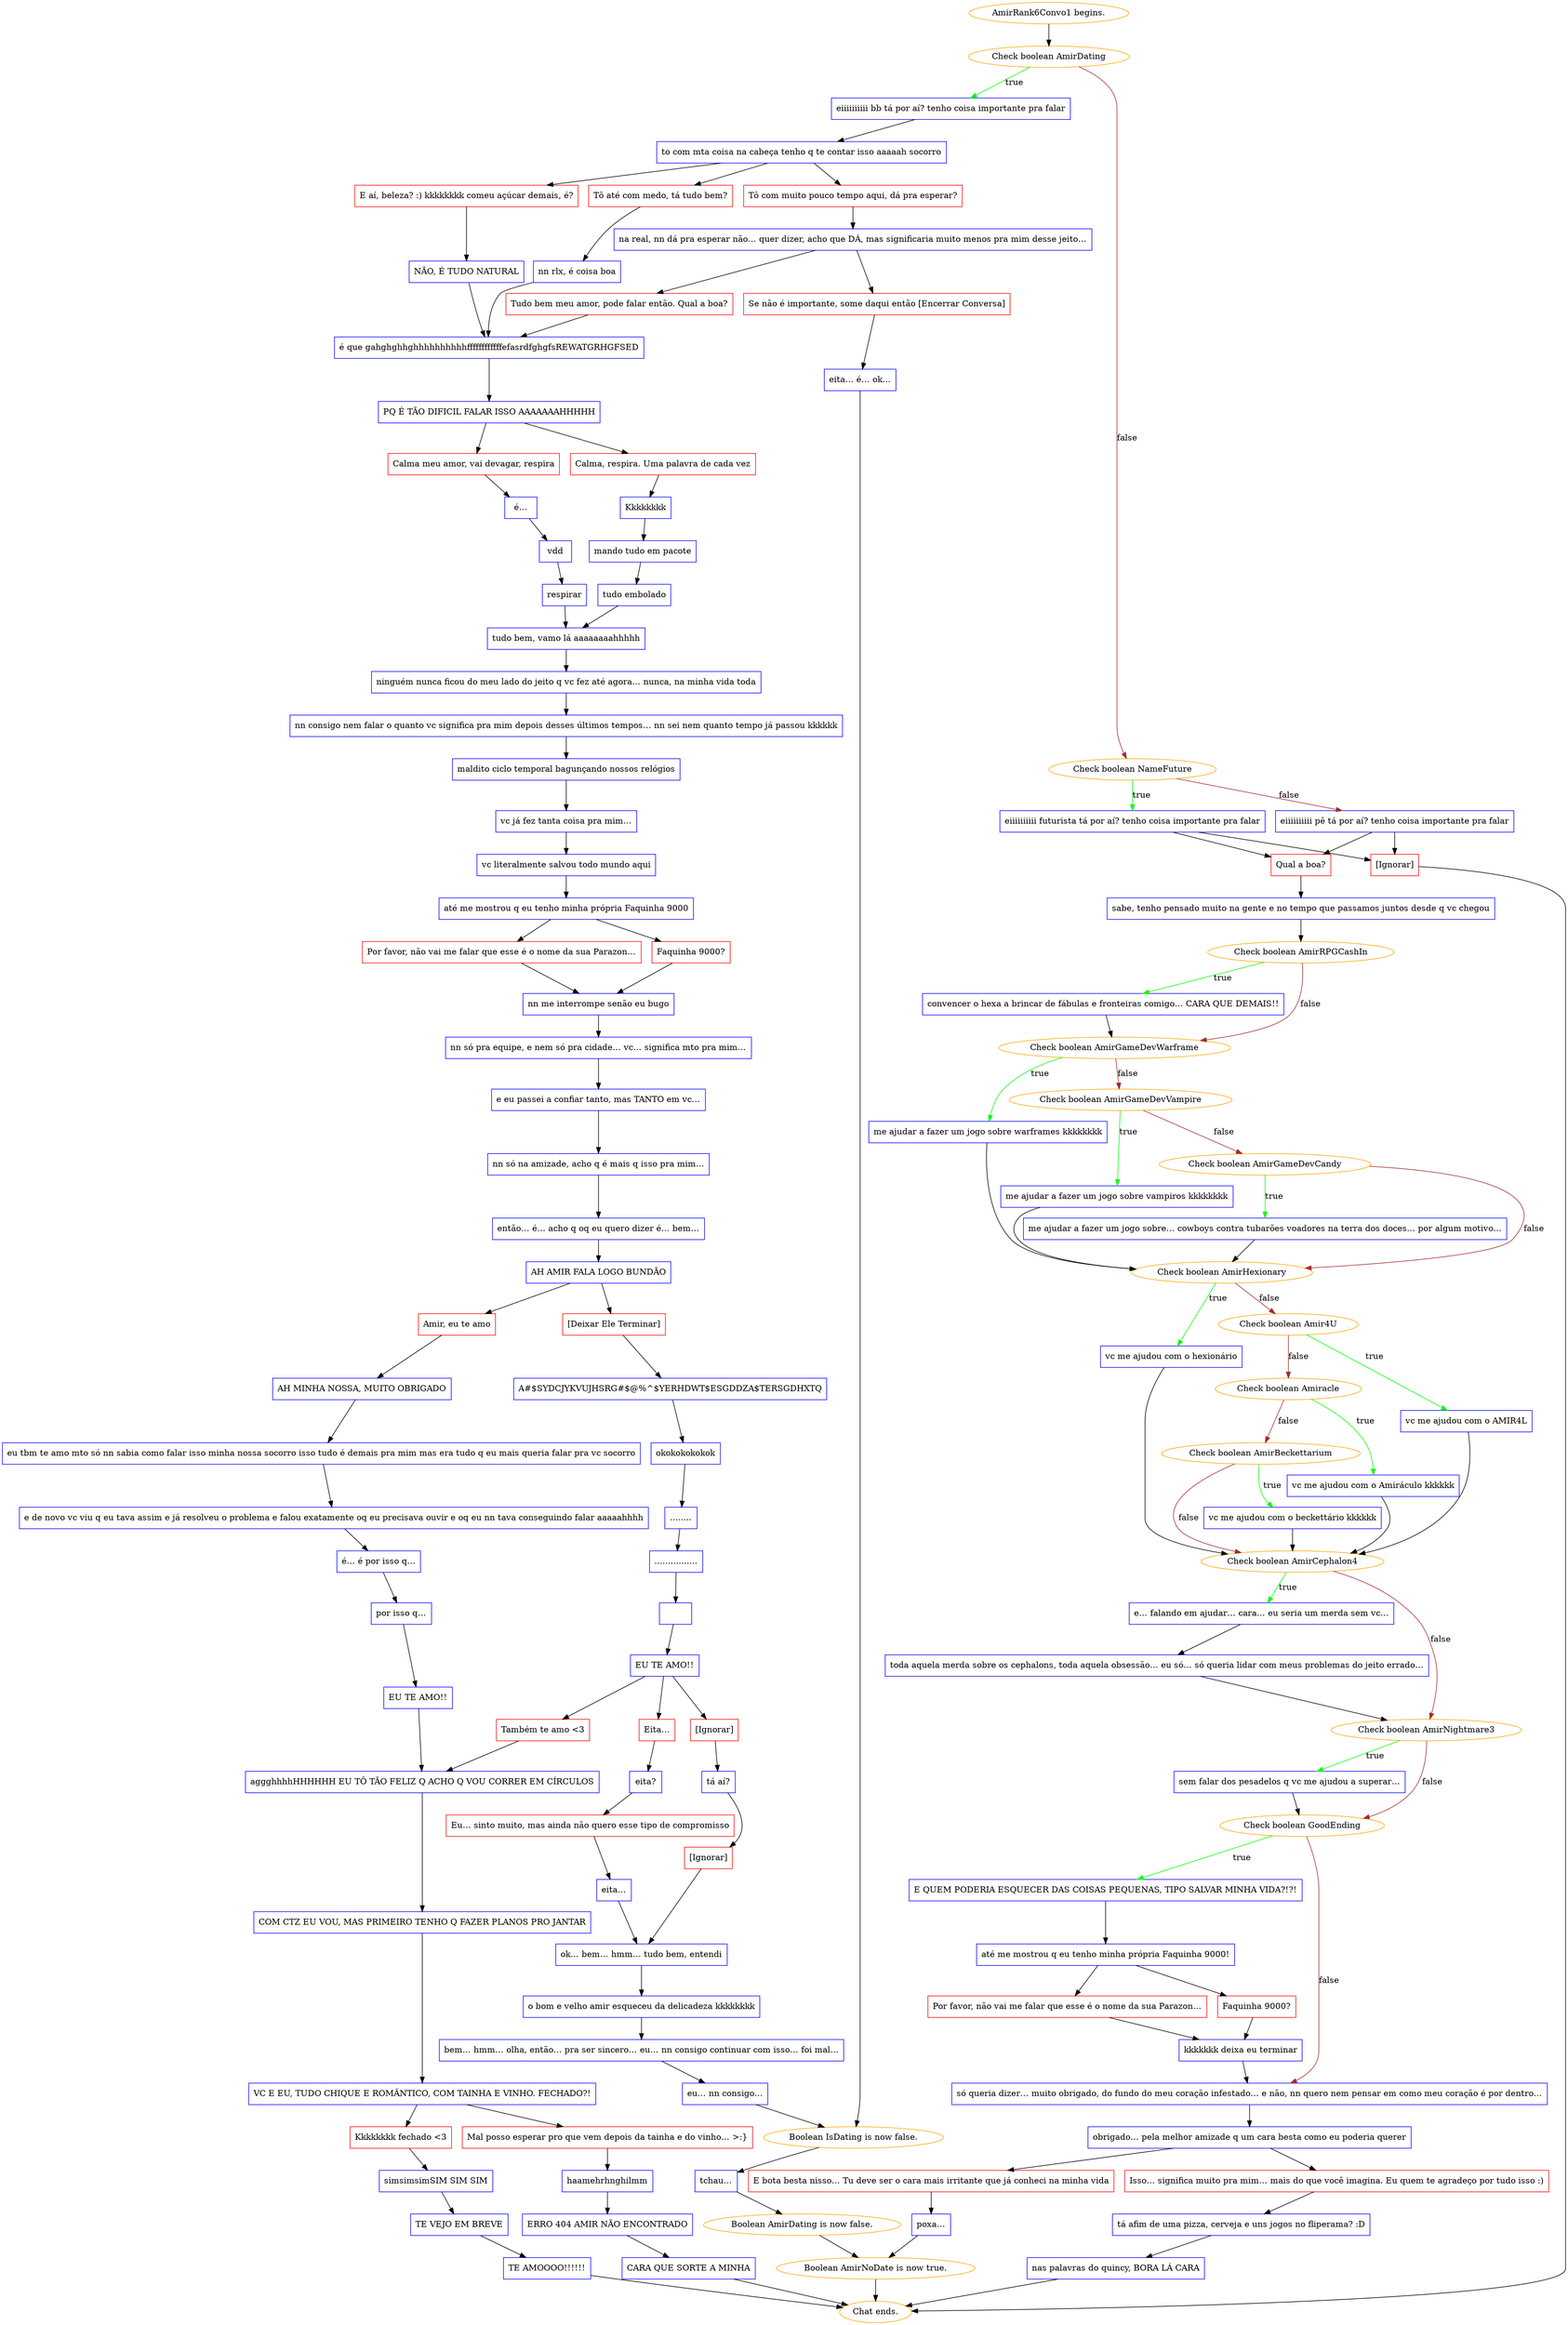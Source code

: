 digraph {
	"AmirRank6Convo1 begins." [color=orange];
		"AmirRank6Convo1 begins." -> j790010462;
	j790010462 [label="Check boolean AmirDating",color=orange];
		j790010462 -> j666886805 [label=true,color=green];
		j790010462 -> j4292522466 [label=false,color=brown];
	j666886805 [label="eiiiiiiiiii bb tá por aí? tenho coisa importante pra falar",shape=box,color=blue];
		j666886805 -> j2890688428;
	j4292522466 [label="Check boolean NameFuture",color=orange];
		j4292522466 -> j3766554479 [label=true,color=green];
		j4292522466 -> j1536675541 [label=false,color=brown];
	j2890688428 [label="to com mta coisa na cabeça tenho q te contar isso aaaaah socorro",shape=box,color=blue];
		j2890688428 -> j3329752734;
		j2890688428 -> j1602696068;
		j2890688428 -> j649562680;
	j3766554479 [label="eiiiiiiiiii futurista tá por aí? tenho coisa importante pra falar",shape=box,color=blue];
		j3766554479 -> j825194487;
		j3766554479 -> j1678137900;
	j1536675541 [label="eiiiiiiiiii pê tá por aí? tenho coisa importante pra falar",shape=box,color=blue];
		j1536675541 -> j825194487;
		j1536675541 -> j1678137900;
	j3329752734 [label="E aí, beleza? :) kkkkkkkk comeu açúcar demais, é?",shape=box,color=red];
		j3329752734 -> j2645283761;
	j1602696068 [label="Tô até com medo, tá tudo bem?",shape=box,color=red];
		j1602696068 -> j3933599715;
	j649562680 [label="Tô com muito pouco tempo aqui, dá pra esperar?",shape=box,color=red];
		j649562680 -> j3599367815;
	j825194487 [label="Qual a boa?",shape=box,color=red];
		j825194487 -> j3886156369;
	j1678137900 [label="[Ignorar]",shape=box,color=red];
		j1678137900 -> "Chat ends.";
	j2645283761 [label="NÃO, É TUDO NATURAL",shape=box,color=blue];
		j2645283761 -> j107775033;
	j3933599715 [label="nn rlx, é coisa boa",shape=box,color=blue];
		j3933599715 -> j107775033;
	j3599367815 [label="na real, nn dá pra esperar não… quer dizer, acho que DÁ, mas significaria muito menos pra mim desse jeito…",shape=box,color=blue];
		j3599367815 -> j2043461182;
		j3599367815 -> j3039590089;
	j3886156369 [label="sabe, tenho pensado muito na gente e no tempo que passamos juntos desde q vc chegou",shape=box,color=blue];
		j3886156369 -> j3826784422;
	"Chat ends." [color=orange];
	j107775033 [label="é que gahghghhghhhhhhhhhhffffffffffffefasrdfghgfsREWATGRHGFSED",shape=box,color=blue];
		j107775033 -> j834348341;
	j2043461182 [label="Tudo bem meu amor, pode falar então. Qual a boa?",shape=box,color=red];
		j2043461182 -> j107775033;
	j3039590089 [label="Se não é importante, some daqui então [Encerrar Conversa]",shape=box,color=red];
		j3039590089 -> j3773571812;
	j3826784422 [label="Check boolean AmirRPGCashIn",color=orange];
		j3826784422 -> j4166215619 [label=true,color=green];
		j3826784422 -> j2297868336 [label=false,color=brown];
	j834348341 [label="PQ É TÃO DIFICIL FALAR ISSO AAAAAAAHHHHH",shape=box,color=blue];
		j834348341 -> j735907133;
		j834348341 -> j264376004;
	j3773571812 [label="eita… é… ok…",shape=box,color=blue];
		j3773571812 -> j299867604;
	j4166215619 [label="convencer o hexa a brincar de fábulas e fronteiras comigo… CARA QUE DEMAIS!!",shape=box,color=blue];
		j4166215619 -> j2297868336;
	j2297868336 [label="Check boolean AmirGameDevWarframe",color=orange];
		j2297868336 -> j2045263242 [label=true,color=green];
		j2297868336 -> j3506259166 [label=false,color=brown];
	j735907133 [label="Calma meu amor, vai devagar, respira",shape=box,color=red];
		j735907133 -> j946099431;
	j264376004 [label="Calma, respira. Uma palavra de cada vez",shape=box,color=red];
		j264376004 -> j2577787202;
	j299867604 [label="Boolean IsDating is now false.",color=orange];
		j299867604 -> j287107728;
	j2045263242 [label="me ajudar a fazer um jogo sobre warframes kkkkkkkk",shape=box,color=blue];
		j2045263242 -> j3646133356;
	j3506259166 [label="Check boolean AmirGameDevVampire",color=orange];
		j3506259166 -> j781669144 [label=true,color=green];
		j3506259166 -> j1286003093 [label=false,color=brown];
	j946099431 [label="é…",shape=box,color=blue];
		j946099431 -> j1865277649;
	j2577787202 [label="Kkkkkkkk",shape=box,color=blue];
		j2577787202 -> j1231084133;
	j287107728 [label="tchau…",shape=box,color=blue];
		j287107728 -> j911677755;
	j3646133356 [label="Check boolean AmirHexionary",color=orange];
		j3646133356 -> j1573263655 [label=true,color=green];
		j3646133356 -> j3967894332 [label=false,color=brown];
	j781669144 [label="me ajudar a fazer um jogo sobre vampiros kkkkkkkk",shape=box,color=blue];
		j781669144 -> j3646133356;
	j1286003093 [label="Check boolean AmirGameDevCandy",color=orange];
		j1286003093 -> j1203012041 [label=true,color=green];
		j1286003093 -> j3646133356 [label=false,color=brown];
	j1865277649 [label="vdd",shape=box,color=blue];
		j1865277649 -> j364758337;
	j1231084133 [label="mando tudo em pacote",shape=box,color=blue];
		j1231084133 -> j1212598624;
	j911677755 [label="Boolean AmirDating is now false.",color=orange];
		j911677755 -> j1438323710;
	j1573263655 [label="vc me ajudou com o hexionário",shape=box,color=blue];
		j1573263655 -> j3587826111;
	j3967894332 [label="Check boolean Amir4U",color=orange];
		j3967894332 -> j1433184571 [label=true,color=green];
		j3967894332 -> j3456698547 [label=false,color=brown];
	j1203012041 [label="me ajudar a fazer um jogo sobre… cowboys contra tubarões voadores na terra dos doces… por algum motivo…",shape=box,color=blue];
		j1203012041 -> j3646133356;
	j364758337 [label="respirar",shape=box,color=blue];
		j364758337 -> j520419086;
	j1212598624 [label="tudo embolado",shape=box,color=blue];
		j1212598624 -> j520419086;
	j1438323710 [label="Boolean AmirNoDate is now true.",color=orange];
		j1438323710 -> "Chat ends.";
	j3587826111 [label="Check boolean AmirCephalon4",color=orange];
		j3587826111 -> j137280347 [label=true,color=green];
		j3587826111 -> j181140992 [label=false,color=brown];
	j1433184571 [label="vc me ajudou com o AMIR4L",shape=box,color=blue];
		j1433184571 -> j3587826111;
	j3456698547 [label="Check boolean Amiracle",color=orange];
		j3456698547 -> j75932021 [label=true,color=green];
		j3456698547 -> j3662880471 [label=false,color=brown];
	j520419086 [label="tudo bem, vamo lá aaaaaaaahhhhh",shape=box,color=blue];
		j520419086 -> j1404291346;
	j137280347 [label="e… falando em ajudar… cara… eu seria um merda sem vc…",shape=box,color=blue];
		j137280347 -> j3830790079;
	j181140992 [label="Check boolean AmirNightmare3",color=orange];
		j181140992 -> j2644501623 [label=true,color=green];
		j181140992 -> j2311468738 [label=false,color=brown];
	j75932021 [label="vc me ajudou com o Amiráculo kkkkkk",shape=box,color=blue];
		j75932021 -> j3587826111;
	j3662880471 [label="Check boolean AmirBeckettarium",color=orange];
		j3662880471 -> j3564916692 [label=true,color=green];
		j3662880471 -> j3587826111 [label=false,color=brown];
	j1404291346 [label="ninguém nunca ficou do meu lado do jeito q vc fez até agora… nunca, na minha vida toda",shape=box,color=blue];
		j1404291346 -> j3660249348;
	j3830790079 [label="toda aquela merda sobre os cephalons, toda aquela obsessão… eu só… só queria lidar com meus problemas do jeito errado…",shape=box,color=blue];
		j3830790079 -> j181140992;
	j2644501623 [label="sem falar dos pesadelos q vc me ajudou a superar…",shape=box,color=blue];
		j2644501623 -> j2311468738;
	j2311468738 [label="Check boolean GoodEnding",color=orange];
		j2311468738 -> j1744104049 [label=true,color=green];
		j2311468738 -> j2426442881 [label=false,color=brown];
	j3564916692 [label="vc me ajudou com o beckettário kkkkkk",shape=box,color=blue];
		j3564916692 -> j3587826111;
	j3660249348 [label="nn consigo nem falar o quanto vc significa pra mim depois desses últimos tempos… nn sei nem quanto tempo já passou kkkkkk",shape=box,color=blue];
		j3660249348 -> j2819424830;
	j1744104049 [label="E QUEM PODERIA ESQUECER DAS COISAS PEQUENAS, TIPO SALVAR MINHA VIDA?!?!",shape=box,color=blue];
		j1744104049 -> j3679328990;
	j2426442881 [label="só queria dizer… muito obrigado, do fundo do meu coração infestado… e não, nn quero nem pensar em como meu coração é por dentro…",shape=box,color=blue];
		j2426442881 -> j2418658031;
	j2819424830 [label="maldito ciclo temporal bagunçando nossos relógios",shape=box,color=blue];
		j2819424830 -> j613552718;
	j3679328990 [label="até me mostrou q eu tenho minha própria Faquinha 9000!",shape=box,color=blue];
		j3679328990 -> j142354056;
		j3679328990 -> j690934434;
	j2418658031 [label="obrigado… pela melhor amizade q um cara besta como eu poderia querer",shape=box,color=blue];
		j2418658031 -> j1070486150;
		j2418658031 -> j2906998884;
	j613552718 [label="vc já fez tanta coisa pra mim…",shape=box,color=blue];
		j613552718 -> j1630669049;
	j142354056 [label="Por favor, não vai me falar que esse é o nome da sua Parazon…",shape=box,color=red];
		j142354056 -> j2180097315;
	j690934434 [label="Faquinha 9000?",shape=box,color=red];
		j690934434 -> j2180097315;
	j1070486150 [label="Isso… significa muito pra mim… mais do que você imagina. Eu quem te agradeço por tudo isso :)",shape=box,color=red];
		j1070486150 -> j2913014955;
	j2906998884 [label="E bota besta nisso… Tu deve ser o cara mais irritante que já conheci na minha vida",shape=box,color=red];
		j2906998884 -> j2024876167;
	j1630669049 [label="vc literalmente salvou todo mundo aqui",shape=box,color=blue];
		j1630669049 -> j1305447714;
	j2180097315 [label="kkkkkkk deixa eu terminar",shape=box,color=blue];
		j2180097315 -> j2426442881;
	j2913014955 [label="tá afim de uma pizza, cerveja e uns jogos no fliperama? :D",shape=box,color=blue];
		j2913014955 -> j1998783889;
	j2024876167 [label="poxa…",shape=box,color=blue];
		j2024876167 -> j1438323710;
	j1305447714 [label="até me mostrou q eu tenho minha própria Faquinha 9000",shape=box,color=blue];
		j1305447714 -> j3642600973;
		j1305447714 -> j408578514;
	j1998783889 [label="nas palavras do quincy, BORA LÁ CARA",shape=box,color=blue];
		j1998783889 -> "Chat ends.";
	j3642600973 [label="Por favor, não vai me falar que esse é o nome da sua Parazon…",shape=box,color=red];
		j3642600973 -> j1936581873;
	j408578514 [label="Faquinha 9000?",shape=box,color=red];
		j408578514 -> j1936581873;
	j1936581873 [label="nn me interrompe senão eu bugo",shape=box,color=blue];
		j1936581873 -> j3225130749;
	j3225130749 [label="nn só pra equipe, e nem só pra cidade… vc… significa mto pra mim…",shape=box,color=blue];
		j3225130749 -> j2386863063;
	j2386863063 [label="e eu passei a confiar tanto, mas TANTO em vc…",shape=box,color=blue];
		j2386863063 -> j54734024;
	j54734024 [label="nn só na amizade, acho q é mais q isso pra mim…",shape=box,color=blue];
		j54734024 -> j395284707;
	j395284707 [label="então… é… acho q oq eu quero dizer é… bem…",shape=box,color=blue];
		j395284707 -> j2178576844;
	j2178576844 [label="AH AMIR FALA LOGO BUNDÃO",shape=box,color=blue];
		j2178576844 -> j3426050999;
		j2178576844 -> j600976615;
	j3426050999 [label="Amir, eu te amo",shape=box,color=red];
		j3426050999 -> j489275074;
	j600976615 [label="[Deixar Ele Terminar]",shape=box,color=red];
		j600976615 -> j2501801250;
	j489275074 [label="AH MINHA NOSSA, MUITO OBRIGADO",shape=box,color=blue];
		j489275074 -> j1531287392;
	j2501801250 [label="A#$SYDCJYKVUJHSRG#$@%^$YERHDWT$ESGDDZA$TERSGDHXTQ",shape=box,color=blue];
		j2501801250 -> j3636547924;
	j1531287392 [label="eu tbm te amo mto só nn sabia como falar isso minha nossa socorro isso tudo é demais pra mim mas era tudo q eu mais queria falar pra vc socorro",shape=box,color=blue];
		j1531287392 -> j4177903855;
	j3636547924 [label="okokokokokok",shape=box,color=blue];
		j3636547924 -> j3114341390;
	j4177903855 [label="e de novo vc viu q eu tava assim e já resolveu o problema e falou exatamente oq eu precisava ouvir e oq eu nn tava conseguindo falar aaaaahhhh",shape=box,color=blue];
		j4177903855 -> j2235670772;
	j3114341390 [label="........",shape=box,color=blue];
		j3114341390 -> j164274353;
	j2235670772 [label="é… é por isso q…",shape=box,color=blue];
		j2235670772 -> j1404877432;
	j164274353 [label="................",shape=box,color=blue];
		j164274353 -> j3865976116;
	j1404877432 [label="por isso q…",shape=box,color=blue];
		j1404877432 -> j77777589;
	j3865976116 [label=" ",shape=box,color=blue];
		j3865976116 -> j2861785458;
	j77777589 [label="EU TE AMO!!",shape=box,color=blue];
		j77777589 -> j1162046420;
	j2861785458 [label="EU TE AMO!!",shape=box,color=blue];
		j2861785458 -> j335278415;
		j2861785458 -> j3193954358;
		j2861785458 -> j208423268;
	j1162046420 [label="aggghhhhHHHHHH EU TÔ TÃO FELIZ Q ACHO Q VOU CORRER EM CÍRCULOS",shape=box,color=blue];
		j1162046420 -> j2957996081;
	j335278415 [label="Também te amo <3",shape=box,color=red];
		j335278415 -> j1162046420;
	j3193954358 [label="Eita…",shape=box,color=red];
		j3193954358 -> j2420379140;
	j208423268 [label="[Ignorar]",shape=box,color=red];
		j208423268 -> j1347272150;
	j2957996081 [label="COM CTZ EU VOU, MAS PRIMEIRO TENHO Q FAZER PLANOS PRO JANTAR",shape=box,color=blue];
		j2957996081 -> j1295270931;
	j2420379140 [label="eita?",shape=box,color=blue];
		j2420379140 -> j3739819119;
	j1347272150 [label="tá aí?",shape=box,color=blue];
		j1347272150 -> j822500036;
	j1295270931 [label="VC E EU, TUDO CHIQUE E ROMÂNTICO, COM TAINHA E VINHO. FECHADO?!",shape=box,color=blue];
		j1295270931 -> j202515979;
		j1295270931 -> j721317196;
	j3739819119 [label="Eu… sinto muito, mas ainda não quero esse tipo de compromisso",shape=box,color=red];
		j3739819119 -> j943177273;
	j822500036 [label="[Ignorar]",shape=box,color=red];
		j822500036 -> j1833100467;
	j202515979 [label="Kkkkkkkk fechado <3",shape=box,color=red];
		j202515979 -> j1319027626;
	j721317196 [label="Mal posso esperar pro que vem depois da tainha e do vinho… >:}",shape=box,color=red];
		j721317196 -> j3582617348;
	j943177273 [label="eita…",shape=box,color=blue];
		j943177273 -> j1833100467;
	j1833100467 [label="ok… bem… hmm… tudo bem, entendi",shape=box,color=blue];
		j1833100467 -> j2731014904;
	j1319027626 [label="simsimsimSIM SIM SIM",shape=box,color=blue];
		j1319027626 -> j2867479771;
	j3582617348 [label="haamehrhnghilmm",shape=box,color=blue];
		j3582617348 -> j3373509557;
	j2731014904 [label="o bom e velho amir esqueceu da delicadeza kkkkkkkk",shape=box,color=blue];
		j2731014904 -> j3119000746;
	j2867479771 [label="TE VEJO EM BREVE",shape=box,color=blue];
		j2867479771 -> j1783216948;
	j3373509557 [label="ERRO 404 AMIR NÃO ENCONTRADO",shape=box,color=blue];
		j3373509557 -> j423297351;
	j3119000746 [label="bem… hmm… olha, então… pra ser sincero… eu… nn consigo continuar com isso… foi mal…",shape=box,color=blue];
		j3119000746 -> j1614677496;
	j1783216948 [label="TE AMOOOO!!!!!!",shape=box,color=blue];
		j1783216948 -> "Chat ends.";
	j423297351 [label="CARA QUE SORTE A MINHA",shape=box,color=blue];
		j423297351 -> "Chat ends.";
	j1614677496 [label="eu… nn consigo…",shape=box,color=blue];
		j1614677496 -> j299867604;
}